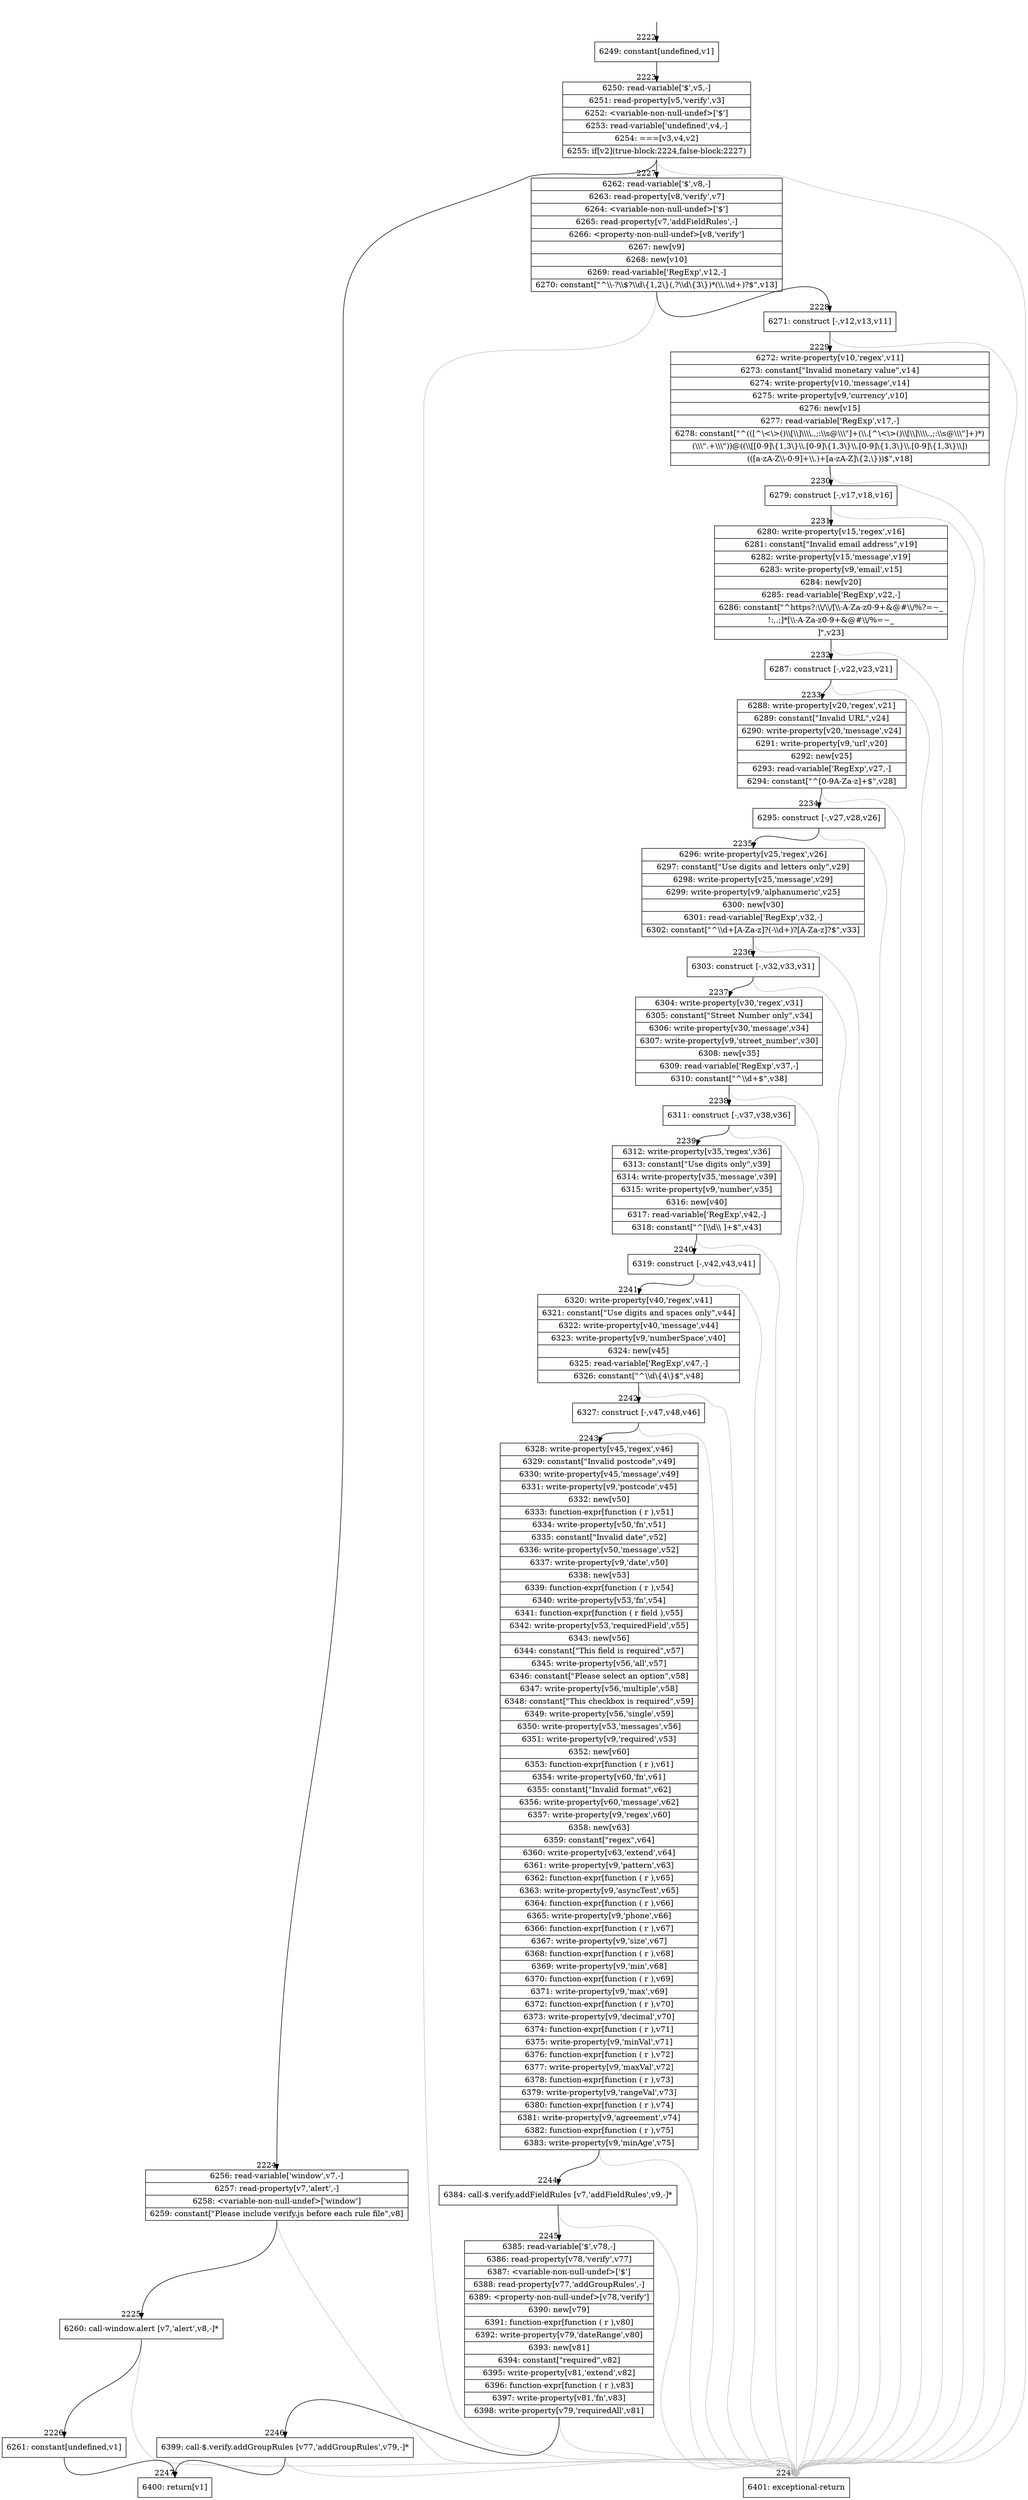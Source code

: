 digraph {
rankdir="TD"
BB_entry162[shape=none,label=""];
BB_entry162 -> BB2222 [tailport=s, headport=n, headlabel="    2222"]
BB2222 [shape=record label="{6249: constant[undefined,v1]}" ] 
BB2222 -> BB2223 [tailport=s, headport=n, headlabel="      2223"]
BB2223 [shape=record label="{6250: read-variable['$',v5,-]|6251: read-property[v5,'verify',v3]|6252: \<variable-non-null-undef\>['$']|6253: read-variable['undefined',v4,-]|6254: ===[v3,v4,v2]|6255: if[v2](true-block:2224,false-block:2227)}" ] 
BB2223 -> BB2224 [tailport=s, headport=n, headlabel="      2224"]
BB2223 -> BB2227 [tailport=s, headport=n, headlabel="      2227"]
BB2223 -> BB2248 [tailport=s, headport=n, color=gray, headlabel="      2248"]
BB2224 [shape=record label="{6256: read-variable['window',v7,-]|6257: read-property[v7,'alert',-]|6258: \<variable-non-null-undef\>['window']|6259: constant[\"Please include verify.js before each rule file\",v8]}" ] 
BB2224 -> BB2225 [tailport=s, headport=n, headlabel="      2225"]
BB2224 -> BB2248 [tailport=s, headport=n, color=gray]
BB2225 [shape=record label="{6260: call-window.alert [v7,'alert',v8,-]*}" ] 
BB2225 -> BB2226 [tailport=s, headport=n, headlabel="      2226"]
BB2225 -> BB2248 [tailport=s, headport=n, color=gray]
BB2226 [shape=record label="{6261: constant[undefined,v1]}" ] 
BB2226 -> BB2247 [tailport=s, headport=n, headlabel="      2247"]
BB2227 [shape=record label="{6262: read-variable['$',v8,-]|6263: read-property[v8,'verify',v7]|6264: \<variable-non-null-undef\>['$']|6265: read-property[v7,'addFieldRules',-]|6266: \<property-non-null-undef\>[v8,'verify']|6267: new[v9]|6268: new[v10]|6269: read-variable['RegExp',v12,-]|6270: constant[\"^\\\\-?\\\\$?\\\\d\\\{1,2\\\}(,?\\\\d\\\{3\\\})*(\\\\.\\\\d+)?$\",v13]}" ] 
BB2227 -> BB2228 [tailport=s, headport=n, headlabel="      2228"]
BB2227 -> BB2248 [tailport=s, headport=n, color=gray]
BB2228 [shape=record label="{6271: construct [-,v12,v13,v11]}" ] 
BB2228 -> BB2229 [tailport=s, headport=n, headlabel="      2229"]
BB2228 -> BB2248 [tailport=s, headport=n, color=gray]
BB2229 [shape=record label="{6272: write-property[v10,'regex',v11]|6273: constant[\"Invalid monetary value\",v14]|6274: write-property[v10,'message',v14]|6275: write-property[v9,'currency',v10]|6276: new[v15]|6277: read-variable['RegExp',v17,-]|6278: constant[\"^(([^\\\<\\\>()\\\\[\\\\]\\\\\\\\.,;:\\\\s@\\\\\\\"]+(\\\\.[^\\\<\\\>()\\\\[\\\\]\\\\\\\\.,;:\\\\s@\\\\\\\"]+)*)|(\\\\\\\".+\\\\\\\"))@((\\\\[[0-9]\\\{1,3\\\}\\\\.[0-9]\\\{1,3\\\}\\\\.[0-9]\\\{1,3\\\}\\\\.[0-9]\\\{1,3\\\}\\\\])|(([a-zA-Z\\\\-0-9]+\\\\.)+[a-zA-Z]\\\{2,\\\}))$\",v18]}" ] 
BB2229 -> BB2230 [tailport=s, headport=n, headlabel="      2230"]
BB2229 -> BB2248 [tailport=s, headport=n, color=gray]
BB2230 [shape=record label="{6279: construct [-,v17,v18,v16]}" ] 
BB2230 -> BB2231 [tailport=s, headport=n, headlabel="      2231"]
BB2230 -> BB2248 [tailport=s, headport=n, color=gray]
BB2231 [shape=record label="{6280: write-property[v15,'regex',v16]|6281: constant[\"Invalid email address\",v19]|6282: write-property[v15,'message',v19]|6283: write-property[v9,'email',v15]|6284: new[v20]|6285: read-variable['RegExp',v22,-]|6286: constant[\"^https?:\\\\/\\\\/[\\\\-A-Za-z0-9+&@#\\\\/%?=~_|!:,.;]*[\\\\-A-Za-z0-9+&@#\\\\/%=~_|]\",v23]}" ] 
BB2231 -> BB2232 [tailport=s, headport=n, headlabel="      2232"]
BB2231 -> BB2248 [tailport=s, headport=n, color=gray]
BB2232 [shape=record label="{6287: construct [-,v22,v23,v21]}" ] 
BB2232 -> BB2233 [tailport=s, headport=n, headlabel="      2233"]
BB2232 -> BB2248 [tailport=s, headport=n, color=gray]
BB2233 [shape=record label="{6288: write-property[v20,'regex',v21]|6289: constant[\"Invalid URL\",v24]|6290: write-property[v20,'message',v24]|6291: write-property[v9,'url',v20]|6292: new[v25]|6293: read-variable['RegExp',v27,-]|6294: constant[\"^[0-9A-Za-z]+$\",v28]}" ] 
BB2233 -> BB2234 [tailport=s, headport=n, headlabel="      2234"]
BB2233 -> BB2248 [tailport=s, headport=n, color=gray]
BB2234 [shape=record label="{6295: construct [-,v27,v28,v26]}" ] 
BB2234 -> BB2235 [tailport=s, headport=n, headlabel="      2235"]
BB2234 -> BB2248 [tailport=s, headport=n, color=gray]
BB2235 [shape=record label="{6296: write-property[v25,'regex',v26]|6297: constant[\"Use digits and letters only\",v29]|6298: write-property[v25,'message',v29]|6299: write-property[v9,'alphanumeric',v25]|6300: new[v30]|6301: read-variable['RegExp',v32,-]|6302: constant[\"^\\\\d+[A-Za-z]?(-\\\\d+)?[A-Za-z]?$\",v33]}" ] 
BB2235 -> BB2236 [tailport=s, headport=n, headlabel="      2236"]
BB2235 -> BB2248 [tailport=s, headport=n, color=gray]
BB2236 [shape=record label="{6303: construct [-,v32,v33,v31]}" ] 
BB2236 -> BB2237 [tailport=s, headport=n, headlabel="      2237"]
BB2236 -> BB2248 [tailport=s, headport=n, color=gray]
BB2237 [shape=record label="{6304: write-property[v30,'regex',v31]|6305: constant[\"Street Number only\",v34]|6306: write-property[v30,'message',v34]|6307: write-property[v9,'street_number',v30]|6308: new[v35]|6309: read-variable['RegExp',v37,-]|6310: constant[\"^\\\\d+$\",v38]}" ] 
BB2237 -> BB2238 [tailport=s, headport=n, headlabel="      2238"]
BB2237 -> BB2248 [tailport=s, headport=n, color=gray]
BB2238 [shape=record label="{6311: construct [-,v37,v38,v36]}" ] 
BB2238 -> BB2239 [tailport=s, headport=n, headlabel="      2239"]
BB2238 -> BB2248 [tailport=s, headport=n, color=gray]
BB2239 [shape=record label="{6312: write-property[v35,'regex',v36]|6313: constant[\"Use digits only\",v39]|6314: write-property[v35,'message',v39]|6315: write-property[v9,'number',v35]|6316: new[v40]|6317: read-variable['RegExp',v42,-]|6318: constant[\"^[\\\\d\\\\ ]+$\",v43]}" ] 
BB2239 -> BB2240 [tailport=s, headport=n, headlabel="      2240"]
BB2239 -> BB2248 [tailport=s, headport=n, color=gray]
BB2240 [shape=record label="{6319: construct [-,v42,v43,v41]}" ] 
BB2240 -> BB2241 [tailport=s, headport=n, headlabel="      2241"]
BB2240 -> BB2248 [tailport=s, headport=n, color=gray]
BB2241 [shape=record label="{6320: write-property[v40,'regex',v41]|6321: constant[\"Use digits and spaces only\",v44]|6322: write-property[v40,'message',v44]|6323: write-property[v9,'numberSpace',v40]|6324: new[v45]|6325: read-variable['RegExp',v47,-]|6326: constant[\"^\\\\d\\\{4\\\}$\",v48]}" ] 
BB2241 -> BB2242 [tailport=s, headport=n, headlabel="      2242"]
BB2241 -> BB2248 [tailport=s, headport=n, color=gray]
BB2242 [shape=record label="{6327: construct [-,v47,v48,v46]}" ] 
BB2242 -> BB2243 [tailport=s, headport=n, headlabel="      2243"]
BB2242 -> BB2248 [tailport=s, headport=n, color=gray]
BB2243 [shape=record label="{6328: write-property[v45,'regex',v46]|6329: constant[\"Invalid postcode\",v49]|6330: write-property[v45,'message',v49]|6331: write-property[v9,'postcode',v45]|6332: new[v50]|6333: function-expr[function ( r ),v51]|6334: write-property[v50,'fn',v51]|6335: constant[\"Invalid date\",v52]|6336: write-property[v50,'message',v52]|6337: write-property[v9,'date',v50]|6338: new[v53]|6339: function-expr[function ( r ),v54]|6340: write-property[v53,'fn',v54]|6341: function-expr[function ( r field ),v55]|6342: write-property[v53,'requiredField',v55]|6343: new[v56]|6344: constant[\"This field is required\",v57]|6345: write-property[v56,'all',v57]|6346: constant[\"Please select an option\",v58]|6347: write-property[v56,'multiple',v58]|6348: constant[\"This checkbox is required\",v59]|6349: write-property[v56,'single',v59]|6350: write-property[v53,'messages',v56]|6351: write-property[v9,'required',v53]|6352: new[v60]|6353: function-expr[function ( r ),v61]|6354: write-property[v60,'fn',v61]|6355: constant[\"Invalid format\",v62]|6356: write-property[v60,'message',v62]|6357: write-property[v9,'regex',v60]|6358: new[v63]|6359: constant[\"regex\",v64]|6360: write-property[v63,'extend',v64]|6361: write-property[v9,'pattern',v63]|6362: function-expr[function ( r ),v65]|6363: write-property[v9,'asyncTest',v65]|6364: function-expr[function ( r ),v66]|6365: write-property[v9,'phone',v66]|6366: function-expr[function ( r ),v67]|6367: write-property[v9,'size',v67]|6368: function-expr[function ( r ),v68]|6369: write-property[v9,'min',v68]|6370: function-expr[function ( r ),v69]|6371: write-property[v9,'max',v69]|6372: function-expr[function ( r ),v70]|6373: write-property[v9,'decimal',v70]|6374: function-expr[function ( r ),v71]|6375: write-property[v9,'minVal',v71]|6376: function-expr[function ( r ),v72]|6377: write-property[v9,'maxVal',v72]|6378: function-expr[function ( r ),v73]|6379: write-property[v9,'rangeVal',v73]|6380: function-expr[function ( r ),v74]|6381: write-property[v9,'agreement',v74]|6382: function-expr[function ( r ),v75]|6383: write-property[v9,'minAge',v75]}" ] 
BB2243 -> BB2244 [tailport=s, headport=n, headlabel="      2244"]
BB2243 -> BB2248 [tailport=s, headport=n, color=gray]
BB2244 [shape=record label="{6384: call-$.verify.addFieldRules [v7,'addFieldRules',v9,-]*}" ] 
BB2244 -> BB2245 [tailport=s, headport=n, headlabel="      2245"]
BB2244 -> BB2248 [tailport=s, headport=n, color=gray]
BB2245 [shape=record label="{6385: read-variable['$',v78,-]|6386: read-property[v78,'verify',v77]|6387: \<variable-non-null-undef\>['$']|6388: read-property[v77,'addGroupRules',-]|6389: \<property-non-null-undef\>[v78,'verify']|6390: new[v79]|6391: function-expr[function ( r ),v80]|6392: write-property[v79,'dateRange',v80]|6393: new[v81]|6394: constant[\"required\",v82]|6395: write-property[v81,'extend',v82]|6396: function-expr[function ( r ),v83]|6397: write-property[v81,'fn',v83]|6398: write-property[v79,'requiredAll',v81]}" ] 
BB2245 -> BB2246 [tailport=s, headport=n, headlabel="      2246"]
BB2245 -> BB2248 [tailport=s, headport=n, color=gray]
BB2246 [shape=record label="{6399: call-$.verify.addGroupRules [v77,'addGroupRules',v79,-]*}" ] 
BB2246 -> BB2247 [tailport=s, headport=n]
BB2246 -> BB2248 [tailport=s, headport=n, color=gray]
BB2247 [shape=record label="{6400: return[v1]}" ] 
BB2248 [shape=record label="{6401: exceptional-return}" ] 
//#$~ 2024
}
